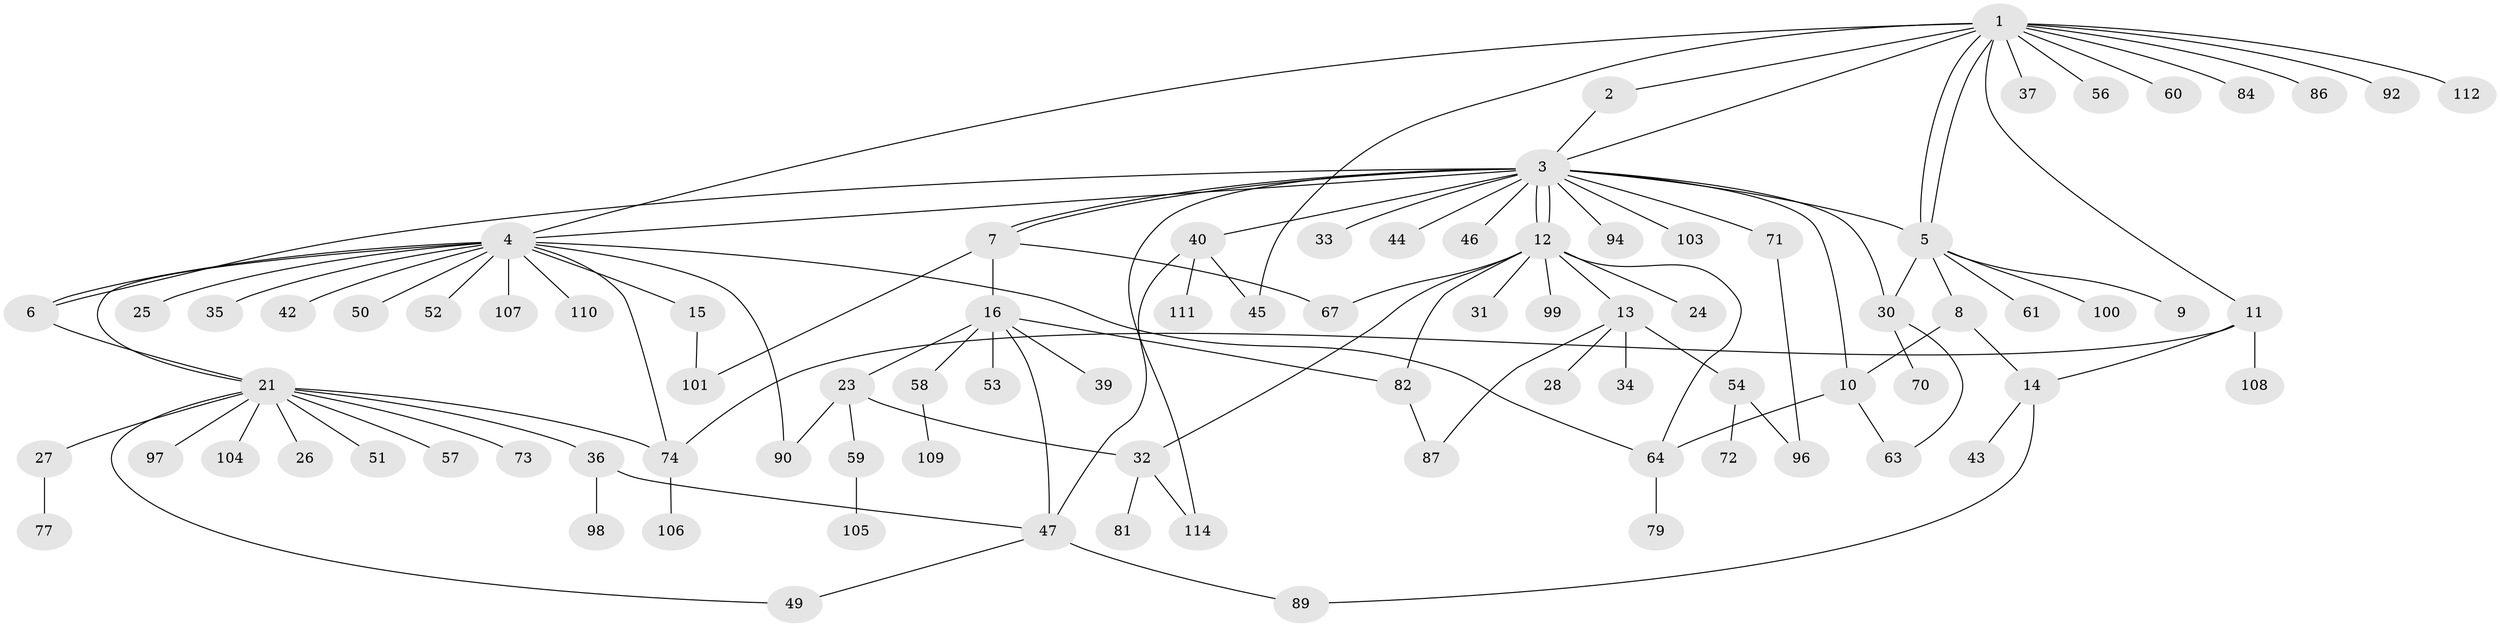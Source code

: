 // original degree distribution, {15: 0.008771929824561403, 2: 0.23684210526315788, 19: 0.008771929824561403, 11: 0.02631578947368421, 7: 0.017543859649122806, 3: 0.13157894736842105, 5: 0.03508771929824561, 1: 0.47368421052631576, 4: 0.05263157894736842, 6: 0.008771929824561403}
// Generated by graph-tools (version 1.1) at 2025/41/03/06/25 10:41:45]
// undirected, 87 vertices, 115 edges
graph export_dot {
graph [start="1"]
  node [color=gray90,style=filled];
  1 [super="+48"];
  2;
  3 [super="+29"];
  4 [super="+19"];
  5 [super="+17"];
  6;
  7 [super="+20"];
  8 [super="+22"];
  9;
  10;
  11 [super="+18"];
  12 [super="+65"];
  13;
  14 [super="+66"];
  15;
  16 [super="+41"];
  21 [super="+38"];
  23;
  24;
  25;
  26;
  27 [super="+62"];
  28 [super="+75"];
  30 [super="+55"];
  31;
  32 [super="+93"];
  33 [super="+95"];
  34;
  35;
  36;
  37 [super="+69"];
  39;
  40;
  42;
  43 [super="+83"];
  44;
  45;
  46;
  47 [super="+68"];
  49 [super="+91"];
  50;
  51;
  52;
  53 [super="+102"];
  54;
  56;
  57;
  58;
  59 [super="+80"];
  60;
  61;
  63 [super="+78"];
  64 [super="+76"];
  67;
  70;
  71;
  72;
  73;
  74;
  77;
  79;
  81;
  82 [super="+113"];
  84 [super="+85"];
  86;
  87 [super="+88"];
  89;
  90;
  92;
  94;
  96;
  97;
  98;
  99;
  100;
  101;
  103;
  104;
  105;
  106;
  107;
  108;
  109;
  110;
  111;
  112;
  114;
  1 -- 2;
  1 -- 3;
  1 -- 5;
  1 -- 5;
  1 -- 11;
  1 -- 37;
  1 -- 45;
  1 -- 56;
  1 -- 60;
  1 -- 84;
  1 -- 86;
  1 -- 92;
  1 -- 112;
  1 -- 4;
  2 -- 3;
  3 -- 4;
  3 -- 6;
  3 -- 7;
  3 -- 7;
  3 -- 10;
  3 -- 12;
  3 -- 12;
  3 -- 30;
  3 -- 33;
  3 -- 40;
  3 -- 44;
  3 -- 46;
  3 -- 71;
  3 -- 94;
  3 -- 114;
  3 -- 5;
  3 -- 103;
  4 -- 6;
  4 -- 15;
  4 -- 35;
  4 -- 42;
  4 -- 52;
  4 -- 64;
  4 -- 74;
  4 -- 90;
  4 -- 110;
  4 -- 50;
  4 -- 21;
  4 -- 25;
  4 -- 107;
  5 -- 8;
  5 -- 9;
  5 -- 100;
  5 -- 61;
  5 -- 30;
  6 -- 21;
  7 -- 16;
  7 -- 101;
  7 -- 67;
  8 -- 10;
  8 -- 14;
  10 -- 63;
  10 -- 64;
  11 -- 14;
  11 -- 74;
  11 -- 108;
  12 -- 13;
  12 -- 24;
  12 -- 31;
  12 -- 32;
  12 -- 67;
  12 -- 99;
  12 -- 64;
  12 -- 82;
  13 -- 28;
  13 -- 34;
  13 -- 54;
  13 -- 87;
  14 -- 43;
  14 -- 89;
  15 -- 101;
  16 -- 23;
  16 -- 39;
  16 -- 58;
  16 -- 82;
  16 -- 47;
  16 -- 53;
  21 -- 26;
  21 -- 27;
  21 -- 36;
  21 -- 57;
  21 -- 73;
  21 -- 74;
  21 -- 97;
  21 -- 104;
  21 -- 51;
  21 -- 49;
  23 -- 32;
  23 -- 59;
  23 -- 90;
  27 -- 77;
  30 -- 63;
  30 -- 70;
  32 -- 81;
  32 -- 114;
  36 -- 47;
  36 -- 98;
  40 -- 45;
  40 -- 47;
  40 -- 111;
  47 -- 49;
  47 -- 89;
  54 -- 72;
  54 -- 96;
  58 -- 109;
  59 -- 105;
  64 -- 79;
  71 -- 96;
  74 -- 106;
  82 -- 87;
}
